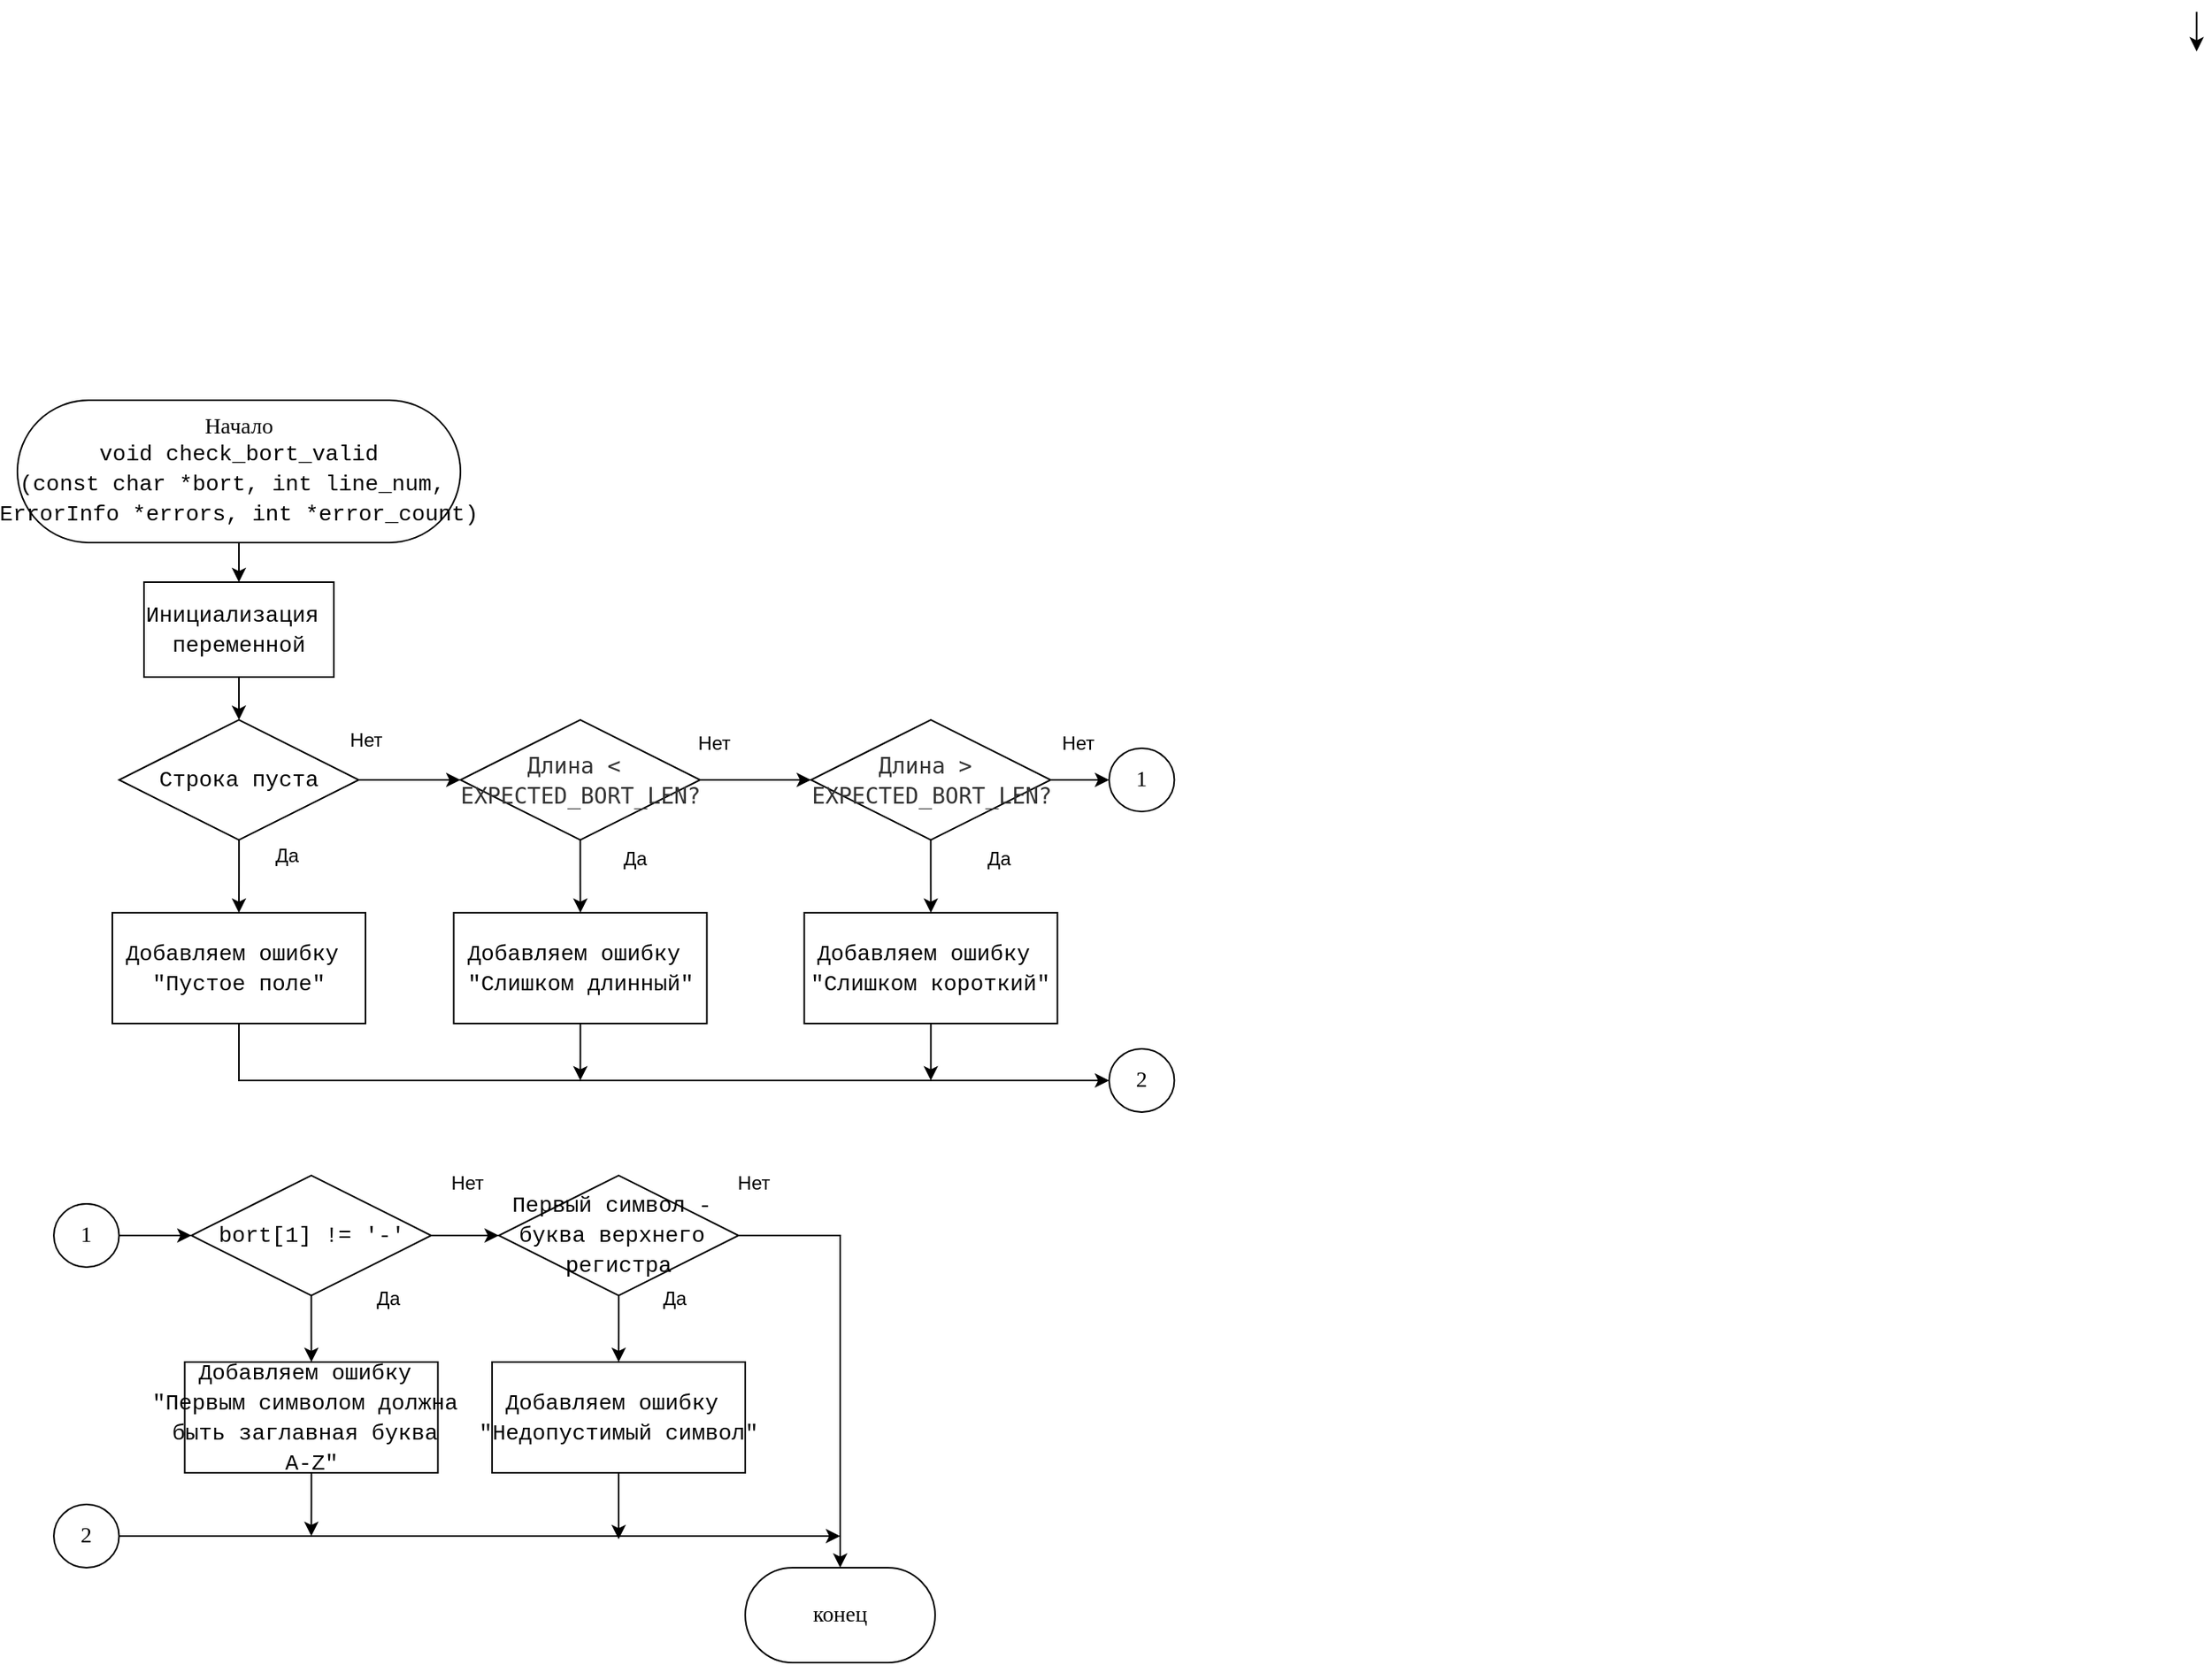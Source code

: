 <mxfile version="27.1.1">
  <diagram name="Страница — 1" id="dSUuZmmSK2Fet1uXvHbJ">
    <mxGraphModel dx="904" dy="2085" grid="1" gridSize="10" guides="1" tooltips="1" connect="1" arrows="1" fold="1" page="1" pageScale="1" pageWidth="827" pageHeight="1169" math="0" shadow="0">
      <root>
        <mxCell id="0" />
        <mxCell id="1" parent="0" />
        <mxCell id="VxJAB_aPGwrOW1rciI1s-30" style="edgeStyle=orthogonalEdgeStyle;rounded=0;orthogonalLoop=1;jettySize=auto;html=1;" parent="1" source="VxJAB_aPGwrOW1rciI1s-28" target="VxJAB_aPGwrOW1rciI1s-29" edge="1">
          <mxGeometry relative="1" as="geometry" />
        </mxCell>
        <mxCell id="VxJAB_aPGwrOW1rciI1s-28" value="&lt;font style=&quot;background-color: light-dark(#ffffff, var(--ge-dark-color, #121212));&quot;&gt;Начало&lt;/font&gt;&lt;div&gt;&lt;div style=&quot;font-family: Consolas, &amp;quot;Courier New&amp;quot;, monospace; line-height: 19px; white-space: pre;&quot;&gt;&lt;span&gt;&lt;font style=&quot;color: rgb(0, 0, 0);&quot;&gt;void check_bort_valid&lt;/font&gt;&lt;/span&gt;&lt;/div&gt;&lt;div style=&quot;font-family: Consolas, &amp;quot;Courier New&amp;quot;, monospace; line-height: 19px; white-space: pre;&quot;&gt;&lt;span&gt;&lt;font style=&quot;color: rgb(0, 0, 0);&quot;&gt;(const char *bort, int line_num, &lt;/font&gt;&lt;/span&gt;&lt;/div&gt;&lt;div style=&quot;font-family: Consolas, &amp;quot;Courier New&amp;quot;, monospace; line-height: 19px; white-space: pre;&quot;&gt;&lt;span&gt;&lt;font style=&quot;color: rgb(0, 0, 0);&quot;&gt;ErrorInfo *errors, int *error_count)&lt;/font&gt;&lt;/span&gt;&lt;/div&gt;&lt;/div&gt;" style="rounded=1;whiteSpace=wrap;html=1;arcSize=50;fontFamily=Consolas;fontSize=14;" parent="1" vertex="1">
          <mxGeometry x="250" y="110" width="280" height="90" as="geometry" />
        </mxCell>
        <mxCell id="VxJAB_aPGwrOW1rciI1s-32" style="edgeStyle=orthogonalEdgeStyle;rounded=0;orthogonalLoop=1;jettySize=auto;html=1;" parent="1" source="VxJAB_aPGwrOW1rciI1s-29" target="VxJAB_aPGwrOW1rciI1s-31" edge="1">
          <mxGeometry relative="1" as="geometry" />
        </mxCell>
        <mxCell id="VxJAB_aPGwrOW1rciI1s-29" value="&lt;div style=&quot;font-family: Consolas, &amp;quot;Courier New&amp;quot;, monospace; line-height: 19px; white-space: pre;&quot;&gt;&lt;span&gt;&lt;font style=&quot;color: rgb(0, 0, 0);&quot;&gt;Инициализация &lt;/font&gt;&lt;/span&gt;&lt;/div&gt;&lt;div style=&quot;font-family: Consolas, &amp;quot;Courier New&amp;quot;, monospace; line-height: 19px; white-space: pre;&quot;&gt;&lt;span&gt;&lt;font style=&quot;color: rgb(0, 0, 0);&quot;&gt;переменной&lt;/font&gt;&lt;/span&gt;&lt;/div&gt;" style="whiteSpace=wrap;html=1;fontSize=14;fontFamily=Consolas;rounded=1;arcSize=0;" parent="1" vertex="1">
          <mxGeometry x="330" y="225" width="120" height="60" as="geometry" />
        </mxCell>
        <mxCell id="VxJAB_aPGwrOW1rciI1s-34" style="edgeStyle=orthogonalEdgeStyle;rounded=0;orthogonalLoop=1;jettySize=auto;html=1;" parent="1" source="VxJAB_aPGwrOW1rciI1s-31" target="VxJAB_aPGwrOW1rciI1s-33" edge="1">
          <mxGeometry relative="1" as="geometry" />
        </mxCell>
        <mxCell id="VxJAB_aPGwrOW1rciI1s-49" style="edgeStyle=orthogonalEdgeStyle;rounded=0;orthogonalLoop=1;jettySize=auto;html=1;" parent="1" source="VxJAB_aPGwrOW1rciI1s-31" target="VxJAB_aPGwrOW1rciI1s-37" edge="1">
          <mxGeometry relative="1" as="geometry">
            <mxPoint x="530" y="350" as="targetPoint" />
            <Array as="points" />
          </mxGeometry>
        </mxCell>
        <mxCell id="VxJAB_aPGwrOW1rciI1s-31" value="&lt;div style=&quot;font-family: Consolas, &amp;quot;Courier New&amp;quot;, monospace; line-height: 19px; white-space: pre;&quot;&gt;&lt;div style=&quot;line-height: 19px;&quot;&gt;&lt;div style=&quot;line-height: 19px;&quot;&gt;Строка пуста&lt;/div&gt;&lt;/div&gt;&lt;/div&gt;" style="rhombus;whiteSpace=wrap;html=1;rounded=1;strokeColor=default;align=center;verticalAlign=middle;arcSize=0;fontFamily=Consolas;fontSize=14;fontColor=default;fillColor=default;" parent="1" vertex="1">
          <mxGeometry x="314.25" y="312" width="151.5" height="76" as="geometry" />
        </mxCell>
        <mxCell id="VxJAB_aPGwrOW1rciI1s-77" style="edgeStyle=orthogonalEdgeStyle;rounded=0;orthogonalLoop=1;jettySize=auto;html=1;exitX=0.5;exitY=1;exitDx=0;exitDy=0;entryX=0;entryY=0.5;entryDx=0;entryDy=0;" parent="1" source="VxJAB_aPGwrOW1rciI1s-33" target="VxJAB_aPGwrOW1rciI1s-82" edge="1">
          <mxGeometry relative="1" as="geometry">
            <mxPoint x="960" y="540" as="targetPoint" />
            <Array as="points">
              <mxPoint x="390" y="540" />
            </Array>
          </mxGeometry>
        </mxCell>
        <mxCell id="VxJAB_aPGwrOW1rciI1s-33" value="&lt;div style=&quot;font-family: Consolas, &amp;quot;Courier New&amp;quot;, monospace; line-height: 19px; white-space: pre;&quot;&gt;&lt;div style=&quot;&quot;&gt;Добавляем ошибку &lt;/div&gt;&lt;div style=&quot;&quot;&gt;&quot;&lt;span&gt;&lt;font style=&quot;color: rgb(0, 0, 0);&quot;&gt;Пустое поле&lt;/font&gt;&lt;/span&gt;&lt;span style=&quot;background-color: transparent; color: light-dark(rgb(0, 0, 0), rgb(255, 255, 255));&quot;&gt;&quot;&lt;/span&gt;&lt;br&gt;&lt;/div&gt;&lt;/div&gt;" style="whiteSpace=wrap;html=1;fontSize=14;fontFamily=Consolas;rounded=1;arcSize=0;" parent="1" vertex="1">
          <mxGeometry x="310" y="434" width="160" height="70" as="geometry" />
        </mxCell>
        <mxCell id="VxJAB_aPGwrOW1rciI1s-52" style="edgeStyle=orthogonalEdgeStyle;rounded=0;orthogonalLoop=1;jettySize=auto;html=1;" parent="1" source="VxJAB_aPGwrOW1rciI1s-37" target="VxJAB_aPGwrOW1rciI1s-51" edge="1">
          <mxGeometry relative="1" as="geometry" />
        </mxCell>
        <mxCell id="VxJAB_aPGwrOW1rciI1s-62" style="edgeStyle=orthogonalEdgeStyle;rounded=0;orthogonalLoop=1;jettySize=auto;html=1;" parent="1" source="VxJAB_aPGwrOW1rciI1s-37" target="VxJAB_aPGwrOW1rciI1s-58" edge="1">
          <mxGeometry relative="1" as="geometry" />
        </mxCell>
        <mxCell id="VxJAB_aPGwrOW1rciI1s-37" value="&lt;div style=&quot;line-height: 19px; white-space: pre;&quot;&gt;&lt;div style=&quot;line-height: 19px;&quot;&gt;&lt;div style=&quot;line-height: 19px;&quot;&gt;&lt;span style=&quot;white-space-collapse: collapse;&quot;&gt;&lt;font style=&quot;color: rgb(51, 51, 51);&quot; face=&quot;Consolas, Monaco, Andale Mono, Ubuntu Mono, monospace&quot;&gt;Длина &amp;lt;&amp;nbsp;&lt;/font&gt;&lt;/span&gt;&lt;/div&gt;&lt;div style=&quot;line-height: 19px;&quot;&gt;&lt;span style=&quot;white-space-collapse: collapse;&quot;&gt;&lt;font style=&quot;color: rgb(51, 51, 51);&quot; face=&quot;Consolas, Monaco, Andale Mono, Ubuntu Mono, monospace&quot;&gt;EXPECTED_BORT_LEN?&lt;/font&gt;&lt;/span&gt;&lt;/div&gt;&lt;/div&gt;&lt;/div&gt;" style="rhombus;whiteSpace=wrap;html=1;rounded=1;strokeColor=default;align=center;verticalAlign=middle;arcSize=0;fontFamily=Consolas;fontSize=14;fontColor=default;fillColor=default;" parent="1" vertex="1">
          <mxGeometry x="530" y="312" width="151.5" height="76" as="geometry" />
        </mxCell>
        <mxCell id="VxJAB_aPGwrOW1rciI1s-43" value="Нет" style="text;html=1;align=center;verticalAlign=middle;resizable=0;points=[];autosize=1;strokeColor=none;fillColor=none;" parent="1" vertex="1">
          <mxGeometry x="450" y="310" width="40" height="30" as="geometry" />
        </mxCell>
        <mxCell id="VxJAB_aPGwrOW1rciI1s-44" value="Да" style="text;html=1;align=center;verticalAlign=middle;resizable=0;points=[];autosize=1;strokeColor=none;fillColor=none;" parent="1" vertex="1">
          <mxGeometry x="400" y="383" width="40" height="30" as="geometry" />
        </mxCell>
        <mxCell id="VxJAB_aPGwrOW1rciI1s-50" style="edgeStyle=orthogonalEdgeStyle;rounded=0;orthogonalLoop=1;jettySize=auto;html=1;" parent="1" edge="1">
          <mxGeometry relative="1" as="geometry">
            <mxPoint x="1627.29" y="-135.5" as="sourcePoint" />
            <mxPoint x="1627.29" y="-110.5" as="targetPoint" />
          </mxGeometry>
        </mxCell>
        <mxCell id="VxJAB_aPGwrOW1rciI1s-63" style="edgeStyle=orthogonalEdgeStyle;rounded=0;orthogonalLoop=1;jettySize=auto;html=1;" parent="1" source="VxJAB_aPGwrOW1rciI1s-51" target="VxJAB_aPGwrOW1rciI1s-61" edge="1">
          <mxGeometry relative="1" as="geometry" />
        </mxCell>
        <mxCell id="VxJAB_aPGwrOW1rciI1s-75" value="" style="edgeStyle=orthogonalEdgeStyle;rounded=0;orthogonalLoop=1;jettySize=auto;html=1;" parent="1" source="VxJAB_aPGwrOW1rciI1s-51" target="VxJAB_aPGwrOW1rciI1s-74" edge="1">
          <mxGeometry relative="1" as="geometry" />
        </mxCell>
        <mxCell id="VxJAB_aPGwrOW1rciI1s-51" value="&lt;div style=&quot;line-height: 19px; white-space: pre;&quot;&gt;&lt;div style=&quot;line-height: 19px;&quot;&gt;&lt;div style=&quot;line-height: 19px;&quot;&gt;&lt;span style=&quot;color: rgb(51, 51, 51); white-space-collapse: collapse;&quot;&gt;&lt;font style=&quot;&quot; face=&quot;Consolas, Monaco, Andale Mono, Ubuntu Mono, monospace&quot;&gt;Длина &amp;gt;&amp;nbsp;&lt;/font&gt;&lt;/span&gt;&lt;/div&gt;&lt;div style=&quot;line-height: 19px;&quot;&gt;&lt;span style=&quot;color: rgb(51, 51, 51); white-space-collapse: collapse;&quot;&gt;&lt;font style=&quot;&quot; face=&quot;Consolas, Monaco, Andale Mono, Ubuntu Mono, monospace&quot;&gt;EXPECTED_BORT_LEN?&lt;/font&gt;&lt;/span&gt;&lt;/div&gt;&lt;/div&gt;&lt;/div&gt;" style="rhombus;whiteSpace=wrap;html=1;rounded=1;strokeColor=default;align=center;verticalAlign=middle;arcSize=0;fontFamily=Consolas;fontSize=14;fontColor=default;fillColor=default;" parent="1" vertex="1">
          <mxGeometry x="751.54" y="312" width="151.5" height="76" as="geometry" />
        </mxCell>
        <mxCell id="VxJAB_aPGwrOW1rciI1s-53" value="Да" style="text;html=1;align=center;verticalAlign=middle;resizable=0;points=[];autosize=1;strokeColor=none;fillColor=none;" parent="1" vertex="1">
          <mxGeometry x="620" y="385" width="40" height="30" as="geometry" />
        </mxCell>
        <mxCell id="VxJAB_aPGwrOW1rciI1s-54" value="Нет" style="text;html=1;align=center;verticalAlign=middle;resizable=0;points=[];autosize=1;strokeColor=none;fillColor=none;" parent="1" vertex="1">
          <mxGeometry x="670" y="312" width="40" height="30" as="geometry" />
        </mxCell>
        <mxCell id="VxJAB_aPGwrOW1rciI1s-55" value="Да" style="text;html=1;align=center;verticalAlign=middle;resizable=0;points=[];autosize=1;strokeColor=none;fillColor=none;" parent="1" vertex="1">
          <mxGeometry x="850" y="385" width="40" height="30" as="geometry" />
        </mxCell>
        <mxCell id="VxJAB_aPGwrOW1rciI1s-56" value="Нет" style="text;html=1;align=center;verticalAlign=middle;resizable=0;points=[];autosize=1;strokeColor=none;fillColor=none;" parent="1" vertex="1">
          <mxGeometry x="900" y="312" width="40" height="30" as="geometry" />
        </mxCell>
        <mxCell id="VxJAB_aPGwrOW1rciI1s-66" style="edgeStyle=orthogonalEdgeStyle;rounded=0;orthogonalLoop=1;jettySize=auto;html=1;" parent="1" source="VxJAB_aPGwrOW1rciI1s-58" edge="1">
          <mxGeometry relative="1" as="geometry">
            <mxPoint x="605.75" y="540" as="targetPoint" />
          </mxGeometry>
        </mxCell>
        <mxCell id="VxJAB_aPGwrOW1rciI1s-58" value="&lt;div style=&quot;font-family: Consolas, &amp;quot;Courier New&amp;quot;, monospace; line-height: 19px; white-space: pre;&quot;&gt;&lt;div style=&quot;&quot;&gt;Добавляем ошибку &lt;/div&gt;&lt;div style=&quot;&quot;&gt;&quot;Слишком длинный&lt;span style=&quot;background-color: transparent; color: light-dark(rgb(0, 0, 0), rgb(255, 255, 255));&quot;&gt;&quot;&lt;/span&gt;&lt;br&gt;&lt;/div&gt;&lt;/div&gt;" style="whiteSpace=wrap;html=1;fontSize=14;fontFamily=Consolas;rounded=1;arcSize=0;" parent="1" vertex="1">
          <mxGeometry x="525.75" y="434" width="160" height="70" as="geometry" />
        </mxCell>
        <mxCell id="VxJAB_aPGwrOW1rciI1s-67" style="edgeStyle=orthogonalEdgeStyle;rounded=0;orthogonalLoop=1;jettySize=auto;html=1;" parent="1" source="VxJAB_aPGwrOW1rciI1s-61" edge="1">
          <mxGeometry relative="1" as="geometry">
            <mxPoint x="827.29" y="540" as="targetPoint" />
          </mxGeometry>
        </mxCell>
        <mxCell id="VxJAB_aPGwrOW1rciI1s-61" value="&lt;div style=&quot;font-family: Consolas, &amp;quot;Courier New&amp;quot;, monospace; line-height: 19px; white-space: pre;&quot;&gt;&lt;div style=&quot;&quot;&gt;Добавляем ошибку &lt;/div&gt;&lt;div style=&quot;&quot;&gt;&quot;Слишком короткий&lt;span style=&quot;background-color: transparent; color: light-dark(rgb(0, 0, 0), rgb(255, 255, 255));&quot;&gt;&quot;&lt;/span&gt;&lt;br&gt;&lt;/div&gt;&lt;/div&gt;" style="whiteSpace=wrap;html=1;fontSize=14;fontFamily=Consolas;rounded=1;arcSize=0;" parent="1" vertex="1">
          <mxGeometry x="747.29" y="434" width="160" height="70" as="geometry" />
        </mxCell>
        <mxCell id="VxJAB_aPGwrOW1rciI1s-92" style="edgeStyle=orthogonalEdgeStyle;rounded=0;orthogonalLoop=1;jettySize=auto;html=1;" parent="1" source="VxJAB_aPGwrOW1rciI1s-71" target="VxJAB_aPGwrOW1rciI1s-89" edge="1">
          <mxGeometry relative="1" as="geometry" />
        </mxCell>
        <mxCell id="VxJAB_aPGwrOW1rciI1s-93" style="edgeStyle=orthogonalEdgeStyle;rounded=0;orthogonalLoop=1;jettySize=auto;html=1;" parent="1" source="VxJAB_aPGwrOW1rciI1s-71" target="VxJAB_aPGwrOW1rciI1s-72" edge="1">
          <mxGeometry relative="1" as="geometry">
            <Array as="points">
              <mxPoint x="620" y="638" />
              <mxPoint x="620" y="638" />
            </Array>
          </mxGeometry>
        </mxCell>
        <mxCell id="VxJAB_aPGwrOW1rciI1s-71" value="&lt;div style=&quot;line-height: 19px; white-space: pre;&quot;&gt;&lt;div style=&quot;line-height: 19px;&quot;&gt;&lt;div style=&quot;line-height: 19px;&quot;&gt;&lt;div style=&quot;font-family: Consolas, &amp;quot;Courier New&amp;quot;, monospace; line-height: 19px;&quot;&gt;&lt;span&gt;&lt;font style=&quot;color: rgb(0, 0, 0);&quot;&gt;bort[1] != &#39;-&#39;&lt;/font&gt;&lt;/span&gt;&lt;/div&gt;&lt;/div&gt;&lt;/div&gt;&lt;/div&gt;" style="rhombus;whiteSpace=wrap;html=1;rounded=1;strokeColor=default;align=center;verticalAlign=middle;arcSize=0;fontFamily=Consolas;fontSize=14;fontColor=default;fillColor=default;" parent="1" vertex="1">
          <mxGeometry x="360" y="600" width="151.5" height="76" as="geometry" />
        </mxCell>
        <mxCell id="VxJAB_aPGwrOW1rciI1s-91" style="edgeStyle=orthogonalEdgeStyle;rounded=0;orthogonalLoop=1;jettySize=auto;html=1;" parent="1" source="VxJAB_aPGwrOW1rciI1s-72" target="VxJAB_aPGwrOW1rciI1s-90" edge="1">
          <mxGeometry relative="1" as="geometry" />
        </mxCell>
        <mxCell id="VxJAB_aPGwrOW1rciI1s-72" value="&lt;div style=&quot;line-height: 19px; white-space: pre;&quot;&gt;&lt;div style=&quot;line-height: 19px;&quot;&gt;&lt;div style=&quot;line-height: 19px;&quot;&gt;&lt;div style=&quot;font-family: Consolas, &amp;quot;Courier New&amp;quot;, monospace; line-height: 19px;&quot;&gt;&lt;span&gt;&lt;font style=&quot;color: rgb(0, 0, 0);&quot;&gt;Первый символ - &lt;/font&gt;&lt;/span&gt;&lt;/div&gt;&lt;div style=&quot;font-family: Consolas, &amp;quot;Courier New&amp;quot;, monospace; line-height: 19px;&quot;&gt;&lt;span&gt;&lt;font style=&quot;color: rgb(0, 0, 0);&quot;&gt;буква верхнего &lt;/font&gt;&lt;/span&gt;&lt;/div&gt;&lt;div style=&quot;font-family: Consolas, &amp;quot;Courier New&amp;quot;, monospace; line-height: 19px;&quot;&gt;&lt;span&gt;&lt;font style=&quot;color: rgb(0, 0, 0);&quot;&gt;регистра&lt;/font&gt;&lt;/span&gt;&lt;/div&gt;&lt;/div&gt;&lt;/div&gt;&lt;/div&gt;" style="rhombus;whiteSpace=wrap;html=1;rounded=1;strokeColor=default;align=center;verticalAlign=middle;arcSize=0;fontFamily=Consolas;fontSize=14;fontColor=default;fillColor=default;" parent="1" vertex="1">
          <mxGeometry x="554.25" y="600" width="151.5" height="76" as="geometry" />
        </mxCell>
        <mxCell id="VxJAB_aPGwrOW1rciI1s-74" value="1" style="ellipse;whiteSpace=wrap;html=1;fontSize=14;fontFamily=Consolas;rounded=1;arcSize=0;" parent="1" vertex="1">
          <mxGeometry x="940" y="330" width="41.21" height="40" as="geometry" />
        </mxCell>
        <mxCell id="VxJAB_aPGwrOW1rciI1s-82" value="2" style="ellipse;whiteSpace=wrap;html=1;fontSize=14;fontFamily=Consolas;rounded=1;arcSize=0;" parent="1" vertex="1">
          <mxGeometry x="940" y="520" width="41.21" height="40" as="geometry" />
        </mxCell>
        <mxCell id="VxJAB_aPGwrOW1rciI1s-88" style="edgeStyle=orthogonalEdgeStyle;rounded=0;orthogonalLoop=1;jettySize=auto;html=1;" parent="1" source="VxJAB_aPGwrOW1rciI1s-86" target="VxJAB_aPGwrOW1rciI1s-71" edge="1">
          <mxGeometry relative="1" as="geometry" />
        </mxCell>
        <mxCell id="VxJAB_aPGwrOW1rciI1s-86" value="1" style="ellipse;whiteSpace=wrap;html=1;fontSize=14;fontFamily=Consolas;rounded=1;arcSize=0;" parent="1" vertex="1">
          <mxGeometry x="273.04" y="618" width="41.21" height="40" as="geometry" />
        </mxCell>
        <mxCell id="VxJAB_aPGwrOW1rciI1s-106" style="edgeStyle=orthogonalEdgeStyle;rounded=0;orthogonalLoop=1;jettySize=auto;html=1;" parent="1" source="VxJAB_aPGwrOW1rciI1s-87" edge="1">
          <mxGeometry relative="1" as="geometry">
            <mxPoint x="770" y="828" as="targetPoint" />
            <Array as="points">
              <mxPoint x="770" y="828" />
            </Array>
          </mxGeometry>
        </mxCell>
        <mxCell id="VxJAB_aPGwrOW1rciI1s-87" value="2" style="ellipse;whiteSpace=wrap;html=1;fontSize=14;fontFamily=Consolas;rounded=1;arcSize=0;" parent="1" vertex="1">
          <mxGeometry x="273.04" y="808" width="41.21" height="40" as="geometry" />
        </mxCell>
        <mxCell id="VxJAB_aPGwrOW1rciI1s-99" style="edgeStyle=orthogonalEdgeStyle;rounded=0;orthogonalLoop=1;jettySize=auto;html=1;" parent="1" source="VxJAB_aPGwrOW1rciI1s-89" edge="1">
          <mxGeometry relative="1" as="geometry">
            <mxPoint x="435.75" y="828" as="targetPoint" />
          </mxGeometry>
        </mxCell>
        <mxCell id="VxJAB_aPGwrOW1rciI1s-89" value="&lt;div style=&quot;font-family: Consolas, &amp;quot;Courier New&amp;quot;, monospace; line-height: 19px; white-space: pre;&quot;&gt;&lt;div style=&quot;&quot;&gt;Добавляем ошибку &lt;/div&gt;&lt;div style=&quot;&quot;&gt;&quot;&lt;font style=&quot;color: rgb(0, 0, 0);&quot;&gt;Первым символом должна &lt;/font&gt;&lt;/div&gt;&lt;div style=&quot;&quot;&gt;&lt;font style=&quot;color: rgb(0, 0, 0);&quot;&gt;быть заглавная буква &lt;/font&gt;&lt;/div&gt;&lt;div style=&quot;&quot;&gt;&lt;font style=&quot;color: rgb(0, 0, 0);&quot;&gt;A-Z&lt;/font&gt;&lt;span style=&quot;background-color: transparent; color: light-dark(rgb(0, 0, 0), rgb(255, 255, 255));&quot;&gt;&quot;&lt;/span&gt;&lt;br&gt;&lt;/div&gt;&lt;/div&gt;" style="whiteSpace=wrap;html=1;fontSize=14;fontFamily=Consolas;rounded=1;arcSize=0;" parent="1" vertex="1">
          <mxGeometry x="355.75" y="718" width="160" height="70" as="geometry" />
        </mxCell>
        <mxCell id="VxJAB_aPGwrOW1rciI1s-107" style="edgeStyle=orthogonalEdgeStyle;rounded=0;orthogonalLoop=1;jettySize=auto;html=1;" parent="1" source="VxJAB_aPGwrOW1rciI1s-90" edge="1">
          <mxGeometry relative="1" as="geometry">
            <mxPoint x="630" y="830" as="targetPoint" />
          </mxGeometry>
        </mxCell>
        <mxCell id="VxJAB_aPGwrOW1rciI1s-90" value="&lt;div style=&quot;font-family: Consolas, &amp;quot;Courier New&amp;quot;, monospace; line-height: 19px; white-space: pre;&quot;&gt;&lt;div style=&quot;&quot;&gt;Добавляем ошибку &lt;/div&gt;&lt;div style=&quot;&quot;&gt;&quot;&lt;span&gt;&lt;font style=&quot;color: rgb(0, 0, 0);&quot;&gt;Недопустимый символ&quot;&lt;/font&gt;&lt;/span&gt;&lt;/div&gt;&lt;/div&gt;" style="whiteSpace=wrap;html=1;fontSize=14;fontFamily=Consolas;rounded=1;arcSize=0;" parent="1" vertex="1">
          <mxGeometry x="550" y="718" width="160" height="70" as="geometry" />
        </mxCell>
        <mxCell id="VxJAB_aPGwrOW1rciI1s-100" value="Нет" style="text;html=1;align=center;verticalAlign=middle;resizable=0;points=[];autosize=1;strokeColor=none;fillColor=none;" parent="1" vertex="1">
          <mxGeometry x="695" y="590" width="40" height="30" as="geometry" />
        </mxCell>
        <mxCell id="VxJAB_aPGwrOW1rciI1s-101" value="Да" style="text;html=1;align=center;verticalAlign=middle;resizable=0;points=[];autosize=1;strokeColor=none;fillColor=none;" parent="1" vertex="1">
          <mxGeometry x="645" y="663" width="40" height="30" as="geometry" />
        </mxCell>
        <mxCell id="VxJAB_aPGwrOW1rciI1s-102" value="Нет" style="text;html=1;align=center;verticalAlign=middle;resizable=0;points=[];autosize=1;strokeColor=none;fillColor=none;" parent="1" vertex="1">
          <mxGeometry x="514.25" y="590" width="40" height="30" as="geometry" />
        </mxCell>
        <mxCell id="VxJAB_aPGwrOW1rciI1s-103" value="Да" style="text;html=1;align=center;verticalAlign=middle;resizable=0;points=[];autosize=1;strokeColor=none;fillColor=none;" parent="1" vertex="1">
          <mxGeometry x="464.25" y="663" width="40" height="30" as="geometry" />
        </mxCell>
        <mxCell id="VxJAB_aPGwrOW1rciI1s-105" value="" style="edgeStyle=orthogonalEdgeStyle;rounded=0;orthogonalLoop=1;jettySize=auto;html=1;" parent="1" source="VxJAB_aPGwrOW1rciI1s-72" target="VxJAB_aPGwrOW1rciI1s-35" edge="1">
          <mxGeometry relative="1" as="geometry">
            <mxPoint x="760" y="860" as="targetPoint" />
            <mxPoint x="706" y="638" as="sourcePoint" />
          </mxGeometry>
        </mxCell>
        <mxCell id="VxJAB_aPGwrOW1rciI1s-35" value="конец" style="whiteSpace=wrap;html=1;fontSize=14;fontFamily=Consolas;rounded=1;arcSize=50;" parent="1" vertex="1">
          <mxGeometry x="710" y="848" width="120" height="60" as="geometry" />
        </mxCell>
      </root>
    </mxGraphModel>
  </diagram>
</mxfile>
